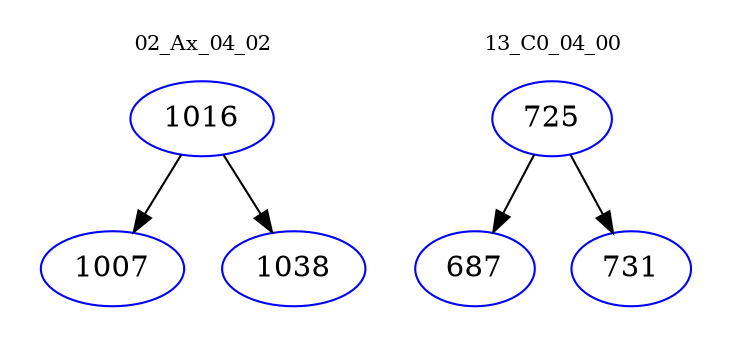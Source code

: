 digraph{
subgraph cluster_0 {
color = white
label = "02_Ax_04_02";
fontsize=10;
T0_1016 [label="1016", color="blue"]
T0_1016 -> T0_1007 [color="black"]
T0_1007 [label="1007", color="blue"]
T0_1016 -> T0_1038 [color="black"]
T0_1038 [label="1038", color="blue"]
}
subgraph cluster_1 {
color = white
label = "13_C0_04_00";
fontsize=10;
T1_725 [label="725", color="blue"]
T1_725 -> T1_687 [color="black"]
T1_687 [label="687", color="blue"]
T1_725 -> T1_731 [color="black"]
T1_731 [label="731", color="blue"]
}
}
